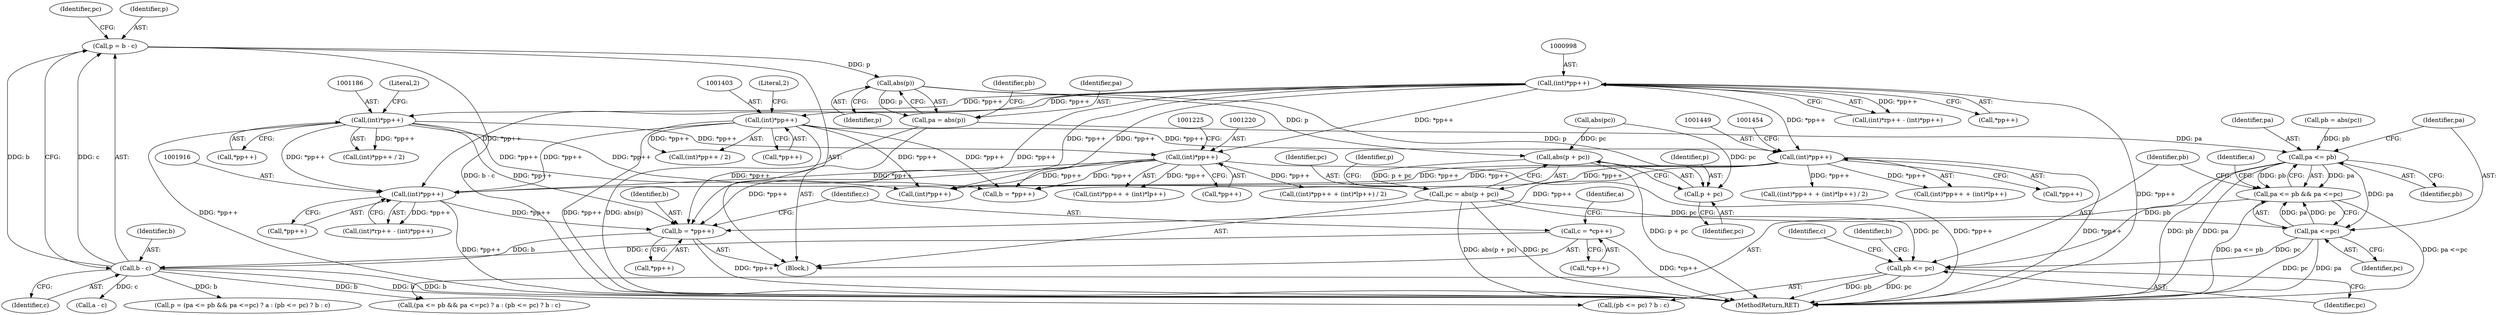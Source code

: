 digraph "0_Chrome_7f3d85b096f66870a15b37c2f40b219b2e292693_32@integer" {
"1001971" [label="(Call,p = b - c)"];
"1001973" [label="(Call,b - c)"];
"1001956" [label="(Call,b = *pp++)"];
"1001219" [label="(Call,(int)*pp++)"];
"1000997" [label="(Call,(int)*pp++)"];
"1001185" [label="(Call,(int)*pp++)"];
"1001402" [label="(Call,(int)*pp++)"];
"1001915" [label="(Call,(int)*pp++)"];
"1001448" [label="(Call,(int)*pp++)"];
"1001961" [label="(Call,c = *cp++)"];
"1001983" [label="(Call,abs(p))"];
"1001981" [label="(Call,pa = abs(p))"];
"1001999" [label="(Call,pa <= pb)"];
"1001998" [label="(Call,pa <= pb && pa <=pc)"];
"1002002" [label="(Call,pa <=pc)"];
"1002007" [label="(Call,pb <= pc)"];
"1001991" [label="(Call,abs(p + pc))"];
"1001989" [label="(Call,pc = abs(p + pc))"];
"1001992" [label="(Call,p + pc)"];
"1001991" [label="(Call,abs(p + pc))"];
"1001983" [label="(Call,abs(p))"];
"1001450" [label="(Call,*pp++)"];
"1000991" [label="(Call,(int)*rp++ - (int)*pp++)"];
"1001447" [label="(Call,(int)*pp++ + (int)*lp++)"];
"1002011" [label="(Identifier,c)"];
"1002197" [label="(MethodReturn,RET)"];
"1001958" [label="(Call,*pp++)"];
"1001986" [label="(Identifier,pb)"];
"1001446" [label="(Call,((int)*pp++ + (int)*lp++) / 2)"];
"1001975" [label="(Identifier,c)"];
"1001999" [label="(Call,pa <= pb)"];
"1001407" [label="(Literal,2)"];
"1002003" [label="(Identifier,pa)"];
"1002007" [label="(Call,pb <= pc)"];
"1001642" [label="(Call,(int)*pp++)"];
"1001961" [label="(Call,c = *cp++)"];
"1001956" [label="(Call,b = *pp++)"];
"1001218" [label="(Call,(int)*pp++ + (int)*lp++)"];
"1001998" [label="(Call,pa <= pb && pa <=pc)"];
"1001978" [label="(Call,a - c)"];
"1001997" [label="(Call,(pa <= pb && pa <=pc) ? a : (pb <= pc) ? b : c)"];
"1002002" [label="(Call,pa <=pc)"];
"1001448" [label="(Call,(int)*pp++)"];
"1002009" [label="(Identifier,pc)"];
"1001973" [label="(Call,b - c)"];
"1001977" [label="(Identifier,pc)"];
"1002010" [label="(Identifier,b)"];
"1001993" [label="(Identifier,p)"];
"1001974" [label="(Identifier,b)"];
"1001221" [label="(Call,*pp++)"];
"1001185" [label="(Call,(int)*pp++)"];
"1002004" [label="(Identifier,pc)"];
"1001972" [label="(Identifier,p)"];
"1001994" [label="(Identifier,pc)"];
"1001219" [label="(Call,(int)*pp++)"];
"1002006" [label="(Call,(pb <= pc) ? b : c)"];
"1001990" [label="(Identifier,pc)"];
"1001971" [label="(Call,p = b - c)"];
"1002000" [label="(Identifier,pa)"];
"1001992" [label="(Call,p + pc)"];
"1001217" [label="(Call,((int)*pp++ + (int)*lp++) / 2)"];
"1001987" [label="(Call,abs(pc))"];
"1001917" [label="(Call,*pp++)"];
"1001963" [label="(Call,*cp++)"];
"1001995" [label="(Call,p = (pa <= pb && pa <=pc) ? a : (pb <= pc) ? b : c)"];
"1001401" [label="(Call,(int)*pp++ / 2)"];
"1001957" [label="(Identifier,b)"];
"1001962" [label="(Identifier,c)"];
"1001967" [label="(Identifier,a)"];
"1001984" [label="(Identifier,p)"];
"1002001" [label="(Identifier,pb)"];
"1002005" [label="(Identifier,a)"];
"1001915" [label="(Call,(int)*pp++)"];
"1002008" [label="(Identifier,pb)"];
"1001948" [label="(Block,)"];
"1000999" [label="(Call,*pp++)"];
"1001909" [label="(Call,(int)*rp++ - (int)*pp++)"];
"1001989" [label="(Call,pc = abs(p + pc))"];
"1001996" [label="(Identifier,p)"];
"1001404" [label="(Call,*pp++)"];
"1000997" [label="(Call,(int)*pp++)"];
"1001673" [label="(Call,b = *pp++)"];
"1001190" [label="(Literal,2)"];
"1001184" [label="(Call,(int)*pp++ / 2)"];
"1001982" [label="(Identifier,pa)"];
"1001981" [label="(Call,pa = abs(p))"];
"1001187" [label="(Call,*pp++)"];
"1001402" [label="(Call,(int)*pp++)"];
"1001985" [label="(Call,pb = abs(pc))"];
"1001971" -> "1001948"  [label="AST: "];
"1001971" -> "1001973"  [label="CFG: "];
"1001972" -> "1001971"  [label="AST: "];
"1001973" -> "1001971"  [label="AST: "];
"1001977" -> "1001971"  [label="CFG: "];
"1001971" -> "1002197"  [label="DDG: b - c"];
"1001973" -> "1001971"  [label="DDG: b"];
"1001973" -> "1001971"  [label="DDG: c"];
"1001971" -> "1001983"  [label="DDG: p"];
"1001973" -> "1001975"  [label="CFG: "];
"1001974" -> "1001973"  [label="AST: "];
"1001975" -> "1001973"  [label="AST: "];
"1001973" -> "1002197"  [label="DDG: b"];
"1001956" -> "1001973"  [label="DDG: b"];
"1001961" -> "1001973"  [label="DDG: c"];
"1001973" -> "1001978"  [label="DDG: c"];
"1001973" -> "1001995"  [label="DDG: b"];
"1001973" -> "1001997"  [label="DDG: b"];
"1001973" -> "1002006"  [label="DDG: b"];
"1001956" -> "1001948"  [label="AST: "];
"1001956" -> "1001958"  [label="CFG: "];
"1001957" -> "1001956"  [label="AST: "];
"1001958" -> "1001956"  [label="AST: "];
"1001962" -> "1001956"  [label="CFG: "];
"1001956" -> "1002197"  [label="DDG: *pp++"];
"1001219" -> "1001956"  [label="DDG: *pp++"];
"1001402" -> "1001956"  [label="DDG: *pp++"];
"1001915" -> "1001956"  [label="DDG: *pp++"];
"1001448" -> "1001956"  [label="DDG: *pp++"];
"1001185" -> "1001956"  [label="DDG: *pp++"];
"1000997" -> "1001956"  [label="DDG: *pp++"];
"1001219" -> "1001218"  [label="AST: "];
"1001219" -> "1001221"  [label="CFG: "];
"1001220" -> "1001219"  [label="AST: "];
"1001221" -> "1001219"  [label="AST: "];
"1001225" -> "1001219"  [label="CFG: "];
"1001219" -> "1002197"  [label="DDG: *pp++"];
"1001219" -> "1001217"  [label="DDG: *pp++"];
"1001219" -> "1001218"  [label="DDG: *pp++"];
"1000997" -> "1001219"  [label="DDG: *pp++"];
"1001185" -> "1001219"  [label="DDG: *pp++"];
"1001219" -> "1001642"  [label="DDG: *pp++"];
"1001219" -> "1001673"  [label="DDG: *pp++"];
"1001219" -> "1001915"  [label="DDG: *pp++"];
"1000997" -> "1000991"  [label="AST: "];
"1000997" -> "1000999"  [label="CFG: "];
"1000998" -> "1000997"  [label="AST: "];
"1000999" -> "1000997"  [label="AST: "];
"1000991" -> "1000997"  [label="CFG: "];
"1000997" -> "1002197"  [label="DDG: *pp++"];
"1000997" -> "1000991"  [label="DDG: *pp++"];
"1000997" -> "1001185"  [label="DDG: *pp++"];
"1000997" -> "1001402"  [label="DDG: *pp++"];
"1000997" -> "1001448"  [label="DDG: *pp++"];
"1000997" -> "1001642"  [label="DDG: *pp++"];
"1000997" -> "1001673"  [label="DDG: *pp++"];
"1000997" -> "1001915"  [label="DDG: *pp++"];
"1001185" -> "1001184"  [label="AST: "];
"1001185" -> "1001187"  [label="CFG: "];
"1001186" -> "1001185"  [label="AST: "];
"1001187" -> "1001185"  [label="AST: "];
"1001190" -> "1001185"  [label="CFG: "];
"1001185" -> "1002197"  [label="DDG: *pp++"];
"1001185" -> "1001184"  [label="DDG: *pp++"];
"1001185" -> "1001642"  [label="DDG: *pp++"];
"1001185" -> "1001673"  [label="DDG: *pp++"];
"1001185" -> "1001915"  [label="DDG: *pp++"];
"1001402" -> "1001401"  [label="AST: "];
"1001402" -> "1001404"  [label="CFG: "];
"1001403" -> "1001402"  [label="AST: "];
"1001404" -> "1001402"  [label="AST: "];
"1001407" -> "1001402"  [label="CFG: "];
"1001402" -> "1002197"  [label="DDG: *pp++"];
"1001402" -> "1001401"  [label="DDG: *pp++"];
"1001402" -> "1001448"  [label="DDG: *pp++"];
"1001402" -> "1001642"  [label="DDG: *pp++"];
"1001402" -> "1001673"  [label="DDG: *pp++"];
"1001402" -> "1001915"  [label="DDG: *pp++"];
"1001915" -> "1001909"  [label="AST: "];
"1001915" -> "1001917"  [label="CFG: "];
"1001916" -> "1001915"  [label="AST: "];
"1001917" -> "1001915"  [label="AST: "];
"1001909" -> "1001915"  [label="CFG: "];
"1001915" -> "1002197"  [label="DDG: *pp++"];
"1001915" -> "1001909"  [label="DDG: *pp++"];
"1001448" -> "1001915"  [label="DDG: *pp++"];
"1001448" -> "1001447"  [label="AST: "];
"1001448" -> "1001450"  [label="CFG: "];
"1001449" -> "1001448"  [label="AST: "];
"1001450" -> "1001448"  [label="AST: "];
"1001454" -> "1001448"  [label="CFG: "];
"1001448" -> "1002197"  [label="DDG: *pp++"];
"1001448" -> "1001446"  [label="DDG: *pp++"];
"1001448" -> "1001447"  [label="DDG: *pp++"];
"1001448" -> "1001642"  [label="DDG: *pp++"];
"1001448" -> "1001673"  [label="DDG: *pp++"];
"1001961" -> "1001948"  [label="AST: "];
"1001961" -> "1001963"  [label="CFG: "];
"1001962" -> "1001961"  [label="AST: "];
"1001963" -> "1001961"  [label="AST: "];
"1001967" -> "1001961"  [label="CFG: "];
"1001961" -> "1002197"  [label="DDG: *cp++"];
"1001983" -> "1001981"  [label="AST: "];
"1001983" -> "1001984"  [label="CFG: "];
"1001984" -> "1001983"  [label="AST: "];
"1001981" -> "1001983"  [label="CFG: "];
"1001983" -> "1001981"  [label="DDG: p"];
"1001983" -> "1001991"  [label="DDG: p"];
"1001983" -> "1001992"  [label="DDG: p"];
"1001981" -> "1001948"  [label="AST: "];
"1001982" -> "1001981"  [label="AST: "];
"1001986" -> "1001981"  [label="CFG: "];
"1001981" -> "1002197"  [label="DDG: abs(p)"];
"1001981" -> "1001999"  [label="DDG: pa"];
"1001999" -> "1001998"  [label="AST: "];
"1001999" -> "1002001"  [label="CFG: "];
"1002000" -> "1001999"  [label="AST: "];
"1002001" -> "1001999"  [label="AST: "];
"1002003" -> "1001999"  [label="CFG: "];
"1001998" -> "1001999"  [label="CFG: "];
"1001999" -> "1002197"  [label="DDG: pb"];
"1001999" -> "1002197"  [label="DDG: pa"];
"1001999" -> "1001998"  [label="DDG: pa"];
"1001999" -> "1001998"  [label="DDG: pb"];
"1001985" -> "1001999"  [label="DDG: pb"];
"1001999" -> "1002002"  [label="DDG: pa"];
"1001999" -> "1002007"  [label="DDG: pb"];
"1001998" -> "1001997"  [label="AST: "];
"1001998" -> "1002002"  [label="CFG: "];
"1002002" -> "1001998"  [label="AST: "];
"1002005" -> "1001998"  [label="CFG: "];
"1002008" -> "1001998"  [label="CFG: "];
"1001998" -> "1002197"  [label="DDG: pa <=pc"];
"1001998" -> "1002197"  [label="DDG: pa <= pb"];
"1002002" -> "1001998"  [label="DDG: pa"];
"1002002" -> "1001998"  [label="DDG: pc"];
"1002002" -> "1002004"  [label="CFG: "];
"1002003" -> "1002002"  [label="AST: "];
"1002004" -> "1002002"  [label="AST: "];
"1002002" -> "1002197"  [label="DDG: pc"];
"1002002" -> "1002197"  [label="DDG: pa"];
"1001989" -> "1002002"  [label="DDG: pc"];
"1002002" -> "1002007"  [label="DDG: pc"];
"1002007" -> "1002006"  [label="AST: "];
"1002007" -> "1002009"  [label="CFG: "];
"1002008" -> "1002007"  [label="AST: "];
"1002009" -> "1002007"  [label="AST: "];
"1002010" -> "1002007"  [label="CFG: "];
"1002011" -> "1002007"  [label="CFG: "];
"1002007" -> "1002197"  [label="DDG: pb"];
"1002007" -> "1002197"  [label="DDG: pc"];
"1001989" -> "1002007"  [label="DDG: pc"];
"1001991" -> "1001989"  [label="AST: "];
"1001991" -> "1001992"  [label="CFG: "];
"1001992" -> "1001991"  [label="AST: "];
"1001989" -> "1001991"  [label="CFG: "];
"1001991" -> "1002197"  [label="DDG: p + pc"];
"1001991" -> "1001989"  [label="DDG: p + pc"];
"1001987" -> "1001991"  [label="DDG: pc"];
"1001989" -> "1001948"  [label="AST: "];
"1001990" -> "1001989"  [label="AST: "];
"1001996" -> "1001989"  [label="CFG: "];
"1001989" -> "1002197"  [label="DDG: abs(p + pc)"];
"1001989" -> "1002197"  [label="DDG: pc"];
"1001992" -> "1001994"  [label="CFG: "];
"1001993" -> "1001992"  [label="AST: "];
"1001994" -> "1001992"  [label="AST: "];
"1001987" -> "1001992"  [label="DDG: pc"];
}

